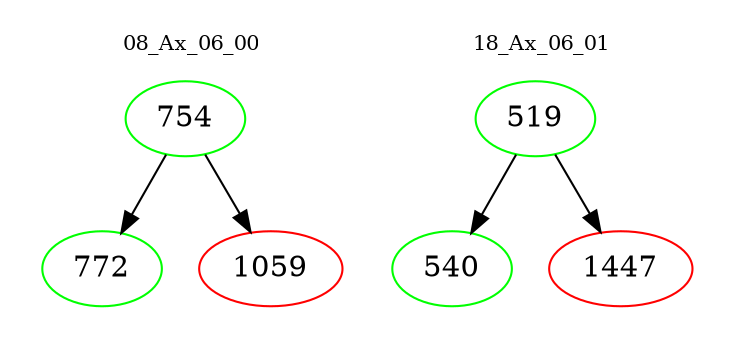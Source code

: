 digraph{
subgraph cluster_0 {
color = white
label = "08_Ax_06_00";
fontsize=10;
T0_754 [label="754", color="green"]
T0_754 -> T0_772 [color="black"]
T0_772 [label="772", color="green"]
T0_754 -> T0_1059 [color="black"]
T0_1059 [label="1059", color="red"]
}
subgraph cluster_1 {
color = white
label = "18_Ax_06_01";
fontsize=10;
T1_519 [label="519", color="green"]
T1_519 -> T1_540 [color="black"]
T1_540 [label="540", color="green"]
T1_519 -> T1_1447 [color="black"]
T1_1447 [label="1447", color="red"]
}
}
